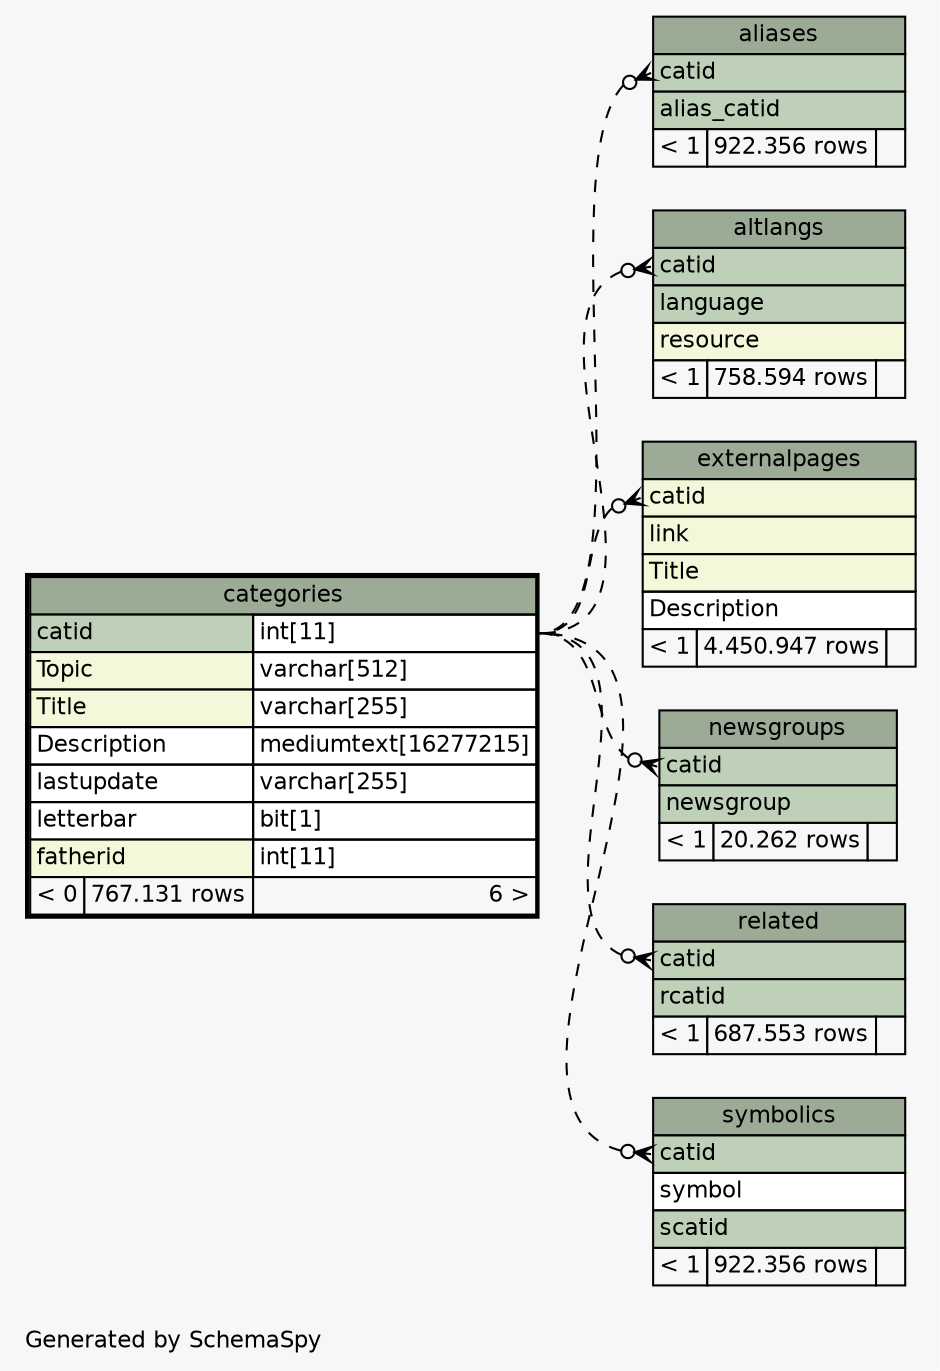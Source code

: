 // dot 2.26.3 on Linux 2.6.32-5-amd64
// SchemaSpy rev 590
digraph "impliedTwoDegreesRelationshipsDiagram" {
  graph [
    rankdir="RL"
    bgcolor="#f7f7f7"
    label="\nGenerated by SchemaSpy"
    labeljust="l"
    nodesep="0.18"
    ranksep="0.46"
    fontname="Helvetica"
    fontsize="11"
  ];
  node [
    fontname="Helvetica"
    fontsize="11"
    shape="plaintext"
  ];
  edge [
    arrowsize="0.8"
  ];
  "aliases":"catid":w -> "categories":"catid.type":e [arrowhead=none dir=back arrowtail=crowodot style=dashed];
  "altlangs":"catid":w -> "categories":"catid.type":e [arrowhead=none dir=back arrowtail=crowodot style=dashed];
  "externalpages":"catid":w -> "categories":"catid.type":e [arrowhead=none dir=back arrowtail=crowodot style=dashed];
  "newsgroups":"catid":w -> "categories":"catid.type":e [arrowhead=none dir=back arrowtail=crowodot style=dashed];
  "related":"catid":w -> "categories":"catid.type":e [arrowhead=none dir=back arrowtail=crowodot style=dashed];
  "symbolics":"catid":w -> "categories":"catid.type":e [arrowhead=none dir=back arrowtail=crowodot style=dashed];
  "aliases" [
    label=<
    <TABLE BORDER="0" CELLBORDER="1" CELLSPACING="0" BGCOLOR="#ffffff">
      <TR><TD COLSPAN="3" BGCOLOR="#9bab96" ALIGN="CENTER">aliases</TD></TR>
      <TR><TD PORT="catid" COLSPAN="3" BGCOLOR="#bed1b8" ALIGN="LEFT">catid</TD></TR>
      <TR><TD PORT="alias_catid" COLSPAN="3" BGCOLOR="#bed1b8" ALIGN="LEFT">alias_catid</TD></TR>
      <TR><TD ALIGN="LEFT" BGCOLOR="#f7f7f7">&lt; 1</TD><TD ALIGN="RIGHT" BGCOLOR="#f7f7f7">922.356 rows</TD><TD ALIGN="RIGHT" BGCOLOR="#f7f7f7">  </TD></TR>
    </TABLE>>
    URL="aliases.html"
    tooltip="aliases"
  ];
  "altlangs" [
    label=<
    <TABLE BORDER="0" CELLBORDER="1" CELLSPACING="0" BGCOLOR="#ffffff">
      <TR><TD COLSPAN="3" BGCOLOR="#9bab96" ALIGN="CENTER">altlangs</TD></TR>
      <TR><TD PORT="catid" COLSPAN="3" BGCOLOR="#bed1b8" ALIGN="LEFT">catid</TD></TR>
      <TR><TD PORT="language" COLSPAN="3" BGCOLOR="#bed1b8" ALIGN="LEFT">language</TD></TR>
      <TR><TD PORT="resource" COLSPAN="3" BGCOLOR="#f4f7da" ALIGN="LEFT">resource</TD></TR>
      <TR><TD ALIGN="LEFT" BGCOLOR="#f7f7f7">&lt; 1</TD><TD ALIGN="RIGHT" BGCOLOR="#f7f7f7">758.594 rows</TD><TD ALIGN="RIGHT" BGCOLOR="#f7f7f7">  </TD></TR>
    </TABLE>>
    URL="altlangs.html"
    tooltip="altlangs"
  ];
  "categories" [
    label=<
    <TABLE BORDER="2" CELLBORDER="1" CELLSPACING="0" BGCOLOR="#ffffff">
      <TR><TD COLSPAN="3" BGCOLOR="#9bab96" ALIGN="CENTER">categories</TD></TR>
      <TR><TD PORT="catid" COLSPAN="2" BGCOLOR="#bed1b8" ALIGN="LEFT">catid</TD><TD PORT="catid.type" ALIGN="LEFT">int[11]</TD></TR>
      <TR><TD PORT="Topic" COLSPAN="2" BGCOLOR="#f4f7da" ALIGN="LEFT">Topic</TD><TD PORT="Topic.type" ALIGN="LEFT">varchar[512]</TD></TR>
      <TR><TD PORT="Title" COLSPAN="2" BGCOLOR="#f4f7da" ALIGN="LEFT">Title</TD><TD PORT="Title.type" ALIGN="LEFT">varchar[255]</TD></TR>
      <TR><TD PORT="Description" COLSPAN="2" ALIGN="LEFT">Description</TD><TD PORT="Description.type" ALIGN="LEFT">mediumtext[16277215]</TD></TR>
      <TR><TD PORT="lastupdate" COLSPAN="2" ALIGN="LEFT">lastupdate</TD><TD PORT="lastupdate.type" ALIGN="LEFT">varchar[255]</TD></TR>
      <TR><TD PORT="letterbar" COLSPAN="2" ALIGN="LEFT">letterbar</TD><TD PORT="letterbar.type" ALIGN="LEFT">bit[1]</TD></TR>
      <TR><TD PORT="fatherid" COLSPAN="2" BGCOLOR="#f4f7da" ALIGN="LEFT">fatherid</TD><TD PORT="fatherid.type" ALIGN="LEFT">int[11]</TD></TR>
      <TR><TD ALIGN="LEFT" BGCOLOR="#f7f7f7">&lt; 0</TD><TD ALIGN="RIGHT" BGCOLOR="#f7f7f7">767.131 rows</TD><TD ALIGN="RIGHT" BGCOLOR="#f7f7f7">6 &gt;</TD></TR>
    </TABLE>>
    URL="categories.html"
    tooltip="categories"
  ];
  "externalpages" [
    label=<
    <TABLE BORDER="0" CELLBORDER="1" CELLSPACING="0" BGCOLOR="#ffffff">
      <TR><TD COLSPAN="3" BGCOLOR="#9bab96" ALIGN="CENTER">externalpages</TD></TR>
      <TR><TD PORT="catid" COLSPAN="3" BGCOLOR="#f4f7da" ALIGN="LEFT">catid</TD></TR>
      <TR><TD PORT="link" COLSPAN="3" BGCOLOR="#f4f7da" ALIGN="LEFT">link</TD></TR>
      <TR><TD PORT="Title" COLSPAN="3" BGCOLOR="#f4f7da" ALIGN="LEFT">Title</TD></TR>
      <TR><TD PORT="Description" COLSPAN="3" ALIGN="LEFT">Description</TD></TR>
      <TR><TD ALIGN="LEFT" BGCOLOR="#f7f7f7">&lt; 1</TD><TD ALIGN="RIGHT" BGCOLOR="#f7f7f7">4.450.947 rows</TD><TD ALIGN="RIGHT" BGCOLOR="#f7f7f7">  </TD></TR>
    </TABLE>>
    URL="externalpages.html"
    tooltip="externalpages"
  ];
  "newsgroups" [
    label=<
    <TABLE BORDER="0" CELLBORDER="1" CELLSPACING="0" BGCOLOR="#ffffff">
      <TR><TD COLSPAN="3" BGCOLOR="#9bab96" ALIGN="CENTER">newsgroups</TD></TR>
      <TR><TD PORT="catid" COLSPAN="3" BGCOLOR="#bed1b8" ALIGN="LEFT">catid</TD></TR>
      <TR><TD PORT="newsgroup" COLSPAN="3" BGCOLOR="#bed1b8" ALIGN="LEFT">newsgroup</TD></TR>
      <TR><TD ALIGN="LEFT" BGCOLOR="#f7f7f7">&lt; 1</TD><TD ALIGN="RIGHT" BGCOLOR="#f7f7f7">20.262 rows</TD><TD ALIGN="RIGHT" BGCOLOR="#f7f7f7">  </TD></TR>
    </TABLE>>
    URL="newsgroups.html"
    tooltip="newsgroups"
  ];
  "related" [
    label=<
    <TABLE BORDER="0" CELLBORDER="1" CELLSPACING="0" BGCOLOR="#ffffff">
      <TR><TD COLSPAN="3" BGCOLOR="#9bab96" ALIGN="CENTER">related</TD></TR>
      <TR><TD PORT="catid" COLSPAN="3" BGCOLOR="#bed1b8" ALIGN="LEFT">catid</TD></TR>
      <TR><TD PORT="rcatid" COLSPAN="3" BGCOLOR="#bed1b8" ALIGN="LEFT">rcatid</TD></TR>
      <TR><TD ALIGN="LEFT" BGCOLOR="#f7f7f7">&lt; 1</TD><TD ALIGN="RIGHT" BGCOLOR="#f7f7f7">687.553 rows</TD><TD ALIGN="RIGHT" BGCOLOR="#f7f7f7">  </TD></TR>
    </TABLE>>
    URL="related.html"
    tooltip="related"
  ];
  "symbolics" [
    label=<
    <TABLE BORDER="0" CELLBORDER="1" CELLSPACING="0" BGCOLOR="#ffffff">
      <TR><TD COLSPAN="3" BGCOLOR="#9bab96" ALIGN="CENTER">symbolics</TD></TR>
      <TR><TD PORT="catid" COLSPAN="3" BGCOLOR="#bed1b8" ALIGN="LEFT">catid</TD></TR>
      <TR><TD PORT="symbol" COLSPAN="3" ALIGN="LEFT">symbol</TD></TR>
      <TR><TD PORT="scatid" COLSPAN="3" BGCOLOR="#bed1b8" ALIGN="LEFT">scatid</TD></TR>
      <TR><TD ALIGN="LEFT" BGCOLOR="#f7f7f7">&lt; 1</TD><TD ALIGN="RIGHT" BGCOLOR="#f7f7f7">922.356 rows</TD><TD ALIGN="RIGHT" BGCOLOR="#f7f7f7">  </TD></TR>
    </TABLE>>
    URL="symbolics.html"
    tooltip="symbolics"
  ];
}
